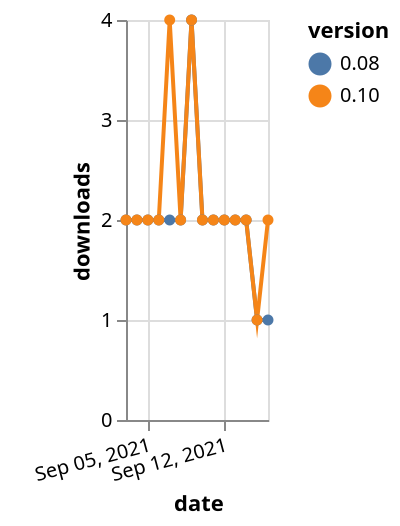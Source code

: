 {"$schema": "https://vega.github.io/schema/vega-lite/v5.json", "description": "A simple bar chart with embedded data.", "data": {"values": [{"date": "2021-09-03", "total": 2267, "delta": 2, "version": "0.08"}, {"date": "2021-09-04", "total": 2269, "delta": 2, "version": "0.08"}, {"date": "2021-09-05", "total": 2271, "delta": 2, "version": "0.08"}, {"date": "2021-09-06", "total": 2273, "delta": 2, "version": "0.08"}, {"date": "2021-09-07", "total": 2275, "delta": 2, "version": "0.08"}, {"date": "2021-09-08", "total": 2277, "delta": 2, "version": "0.08"}, {"date": "2021-09-09", "total": 2281, "delta": 4, "version": "0.08"}, {"date": "2021-09-10", "total": 2283, "delta": 2, "version": "0.08"}, {"date": "2021-09-11", "total": 2285, "delta": 2, "version": "0.08"}, {"date": "2021-09-12", "total": 2287, "delta": 2, "version": "0.08"}, {"date": "2021-09-13", "total": 2289, "delta": 2, "version": "0.08"}, {"date": "2021-09-14", "total": 2291, "delta": 2, "version": "0.08"}, {"date": "2021-09-15", "total": 2292, "delta": 1, "version": "0.08"}, {"date": "2021-09-16", "total": 2293, "delta": 1, "version": "0.08"}, {"date": "2021-09-03", "total": 2333, "delta": 2, "version": "0.10"}, {"date": "2021-09-04", "total": 2335, "delta": 2, "version": "0.10"}, {"date": "2021-09-05", "total": 2337, "delta": 2, "version": "0.10"}, {"date": "2021-09-06", "total": 2339, "delta": 2, "version": "0.10"}, {"date": "2021-09-07", "total": 2343, "delta": 4, "version": "0.10"}, {"date": "2021-09-08", "total": 2345, "delta": 2, "version": "0.10"}, {"date": "2021-09-09", "total": 2349, "delta": 4, "version": "0.10"}, {"date": "2021-09-10", "total": 2351, "delta": 2, "version": "0.10"}, {"date": "2021-09-11", "total": 2353, "delta": 2, "version": "0.10"}, {"date": "2021-09-12", "total": 2355, "delta": 2, "version": "0.10"}, {"date": "2021-09-13", "total": 2357, "delta": 2, "version": "0.10"}, {"date": "2021-09-14", "total": 2359, "delta": 2, "version": "0.10"}, {"date": "2021-09-15", "total": 2360, "delta": 1, "version": "0.10"}, {"date": "2021-09-16", "total": 2362, "delta": 2, "version": "0.10"}]}, "width": "container", "mark": {"type": "line", "point": {"filled": true}}, "encoding": {"x": {"field": "date", "type": "temporal", "timeUnit": "yearmonthdate", "title": "date", "axis": {"labelAngle": -15}}, "y": {"field": "delta", "type": "quantitative", "title": "downloads"}, "color": {"field": "version", "type": "nominal"}, "tooltip": {"field": "delta"}}}